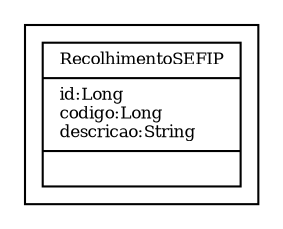 digraph G{
fontname = "Times-Roman"
fontsize = 8

node [
        fontname = "Times-Roman"
        fontsize = 8
        shape = "record"
]

edge [
        fontname = "Times-Roman"
        fontsize = 8
]

subgraph clusterCODIGOS_DE_RECOLHIMENTO
{
RecolhimentoSEFIP [label = "{RecolhimentoSEFIP|id:Long\lcodigo:Long\ldescricao:String\l|\l}"]
}
}
